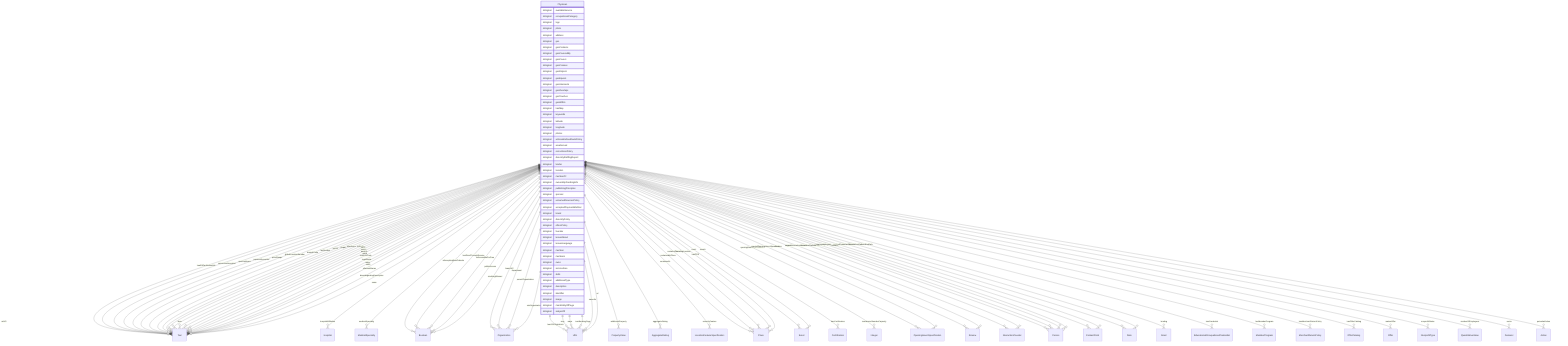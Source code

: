 erDiagram
Physician {
    stringList availableService  
    stringList occupationalCategory  
    stringList logo  
    stringList photo  
    stringList address  
    stringList geo  
    stringList geoContains  
    stringList geoCoveredBy  
    stringList geoCovers  
    stringList geoCrosses  
    stringList geoDisjoint  
    stringList geoEquals  
    stringList geoIntersects  
    stringList geoOverlaps  
    stringList geoTouches  
    stringList geoWithin  
    stringList hasMap  
    stringList keywords  
    stringList latitude  
    stringList longitude  
    stringList photos  
    stringList actionableFeedbackPolicy  
    stringList areaServed  
    stringList correctionsPolicy  
    stringList diversityStaffingReport  
    stringList funder  
    stringList location  
    stringList memberOf  
    stringList ownershipFundingInfo  
    stringList publishingPrinciples  
    stringList sponsor  
    stringList unnamedSourcesPolicy  
    stringList acceptedPaymentMethod  
    stringList brand  
    stringList diversityPolicy  
    stringList ethicsPolicy  
    stringList founder  
    stringList knowsAbout  
    stringList knowsLanguage  
    stringList member  
    stringList members  
    stringList owns  
    stringList serviceArea  
    stringList skills  
    stringList additionalType  
    stringList description  
    stringList identifier  
    stringList image  
    stringList mainEntityOfPage  
    stringList subjectOf  
}

Physician ||--}o Text : "usNPI"
Physician ||--}o Hospital : "hospitalAffiliation"
Physician ||--}o MedicalSpecialty : "medicalSpecialty"
Physician ||--}o Text : "healthPlanNetworkId"
Physician ||--}o Boolean : "isAcceptingNewPatients"
Physician ||--}o Organization : "branchOf"
Physician ||--}o Text : "currenciesAccepted"
Physician ||--}o Text : "openingHours"
Physician ||--}o Text : "paymentAccepted"
Physician ||--}o Text : "priceRange"
Physician ||--}o Text : "globalLocationNumber"
Physician ||--}o URL : "hasGS1DigitalLink"
Physician ||--}o PropertyValue : "additionalProperty"
Physician ||--}o AggregateRating : "aggregateRating"
Physician ||--}o LocationFeatureSpecification : "amenityFeature"
Physician ||--}o Text : "branchCode"
Physician ||--}o Place : "containedIn"
Physician ||--}o Place : "containedInPlace"
Physician ||--}o Place : "containsPlace"
Physician ||--}o Event : "event"
Physician ||--}o Event : "events"
Physician ||--}o Text : "faxNumber"
Physician ||--}o Certification : "hasCertification"
Physician ||--}o Boolean : "hasDriveThroughService"
Physician ||--}o Boolean : "isAccessibleForFree"
Physician ||--}o Text : "isicV4"
Physician ||--}o URL : "map"
Physician ||--}o URL : "maps"
Physician ||--}o Integer : "maximumAttendeeCapacity"
Physician ||--}o OpeningHoursSpecification : "openingHoursSpecification"
Physician ||--}o Boolean : "publicAccess"
Physician ||--}o Review : "review"
Physician ||--}o Review : "reviews"
Physician ||--}o Text : "slogan"
Physician ||--}o Boolean : "smokingAllowed"
Physician ||--}o OpeningHoursSpecification : "specialOpeningHoursSpecification"
Physician ||--}o Text : "telephone"
Physician ||--}o URL : "tourBookingPage"
Physician ||--}o Text : "duns"
Physician ||--}o Text : "leiCode"
Physician ||--}o Text : "taxID"
Physician ||--}o InteractionCounter : "agentInteractionStatistic"
Physician ||--}o Person : "alumni"
Physician ||--}o Text : "award"
Physician ||--}o Text : "awards"
Physician ||--}o ContactPoint : "contactPoint"
Physician ||--}o ContactPoint : "contactPoints"
Physician ||--}o Organization : "department"
Physician ||--}o Date : "dissolutionDate"
Physician ||--}o Text : "email"
Physician ||--}o Person : "employee"
Physician ||--}o Person : "employees"
Physician ||--}o Person : "founders"
Physician ||--}o Date : "foundingDate"
Physician ||--}o Place : "foundingLocation"
Physician ||--}o Grant : "funding"
Physician ||--}o EducationalOccupationalCredential : "hasCredential"
Physician ||--}o MemberProgram : "hasMemberProgram"
Physician ||--}o MerchantReturnPolicy : "hasMerchantReturnPolicy"
Physician ||--}o OfferCatalog : "hasOfferCatalog"
Physician ||--}o Place : "hasPOS"
Physician ||--}o InteractionCounter : "interactionStatistic"
Physician ||--}o Text : "iso6523Code"
Physician ||--}o Text : "legalName"
Physician ||--}o Offer : "makesOffer"
Physician ||--}o Text : "naics"
Physician ||--}o NonprofitType : "nonprofitStatus"
Physician ||--}o QuantitativeValue : "numberOfEmployees"
Physician ||--}o Organization : "parentOrganization"
Physician ||--}o Demand : "seeks"
Physician ||--}o Organization : "subOrganization"
Physician ||--}o Text : "vatID"
Physician ||--}o Text : "alternateName"
Physician ||--}o Text : "disambiguatingDescription"
Physician ||--}o Text : "name"
Physician ||--}o URL : "sameAs"
Physician ||--}o Action : "potentialAction"
Physician ||--}o URL : "url"
